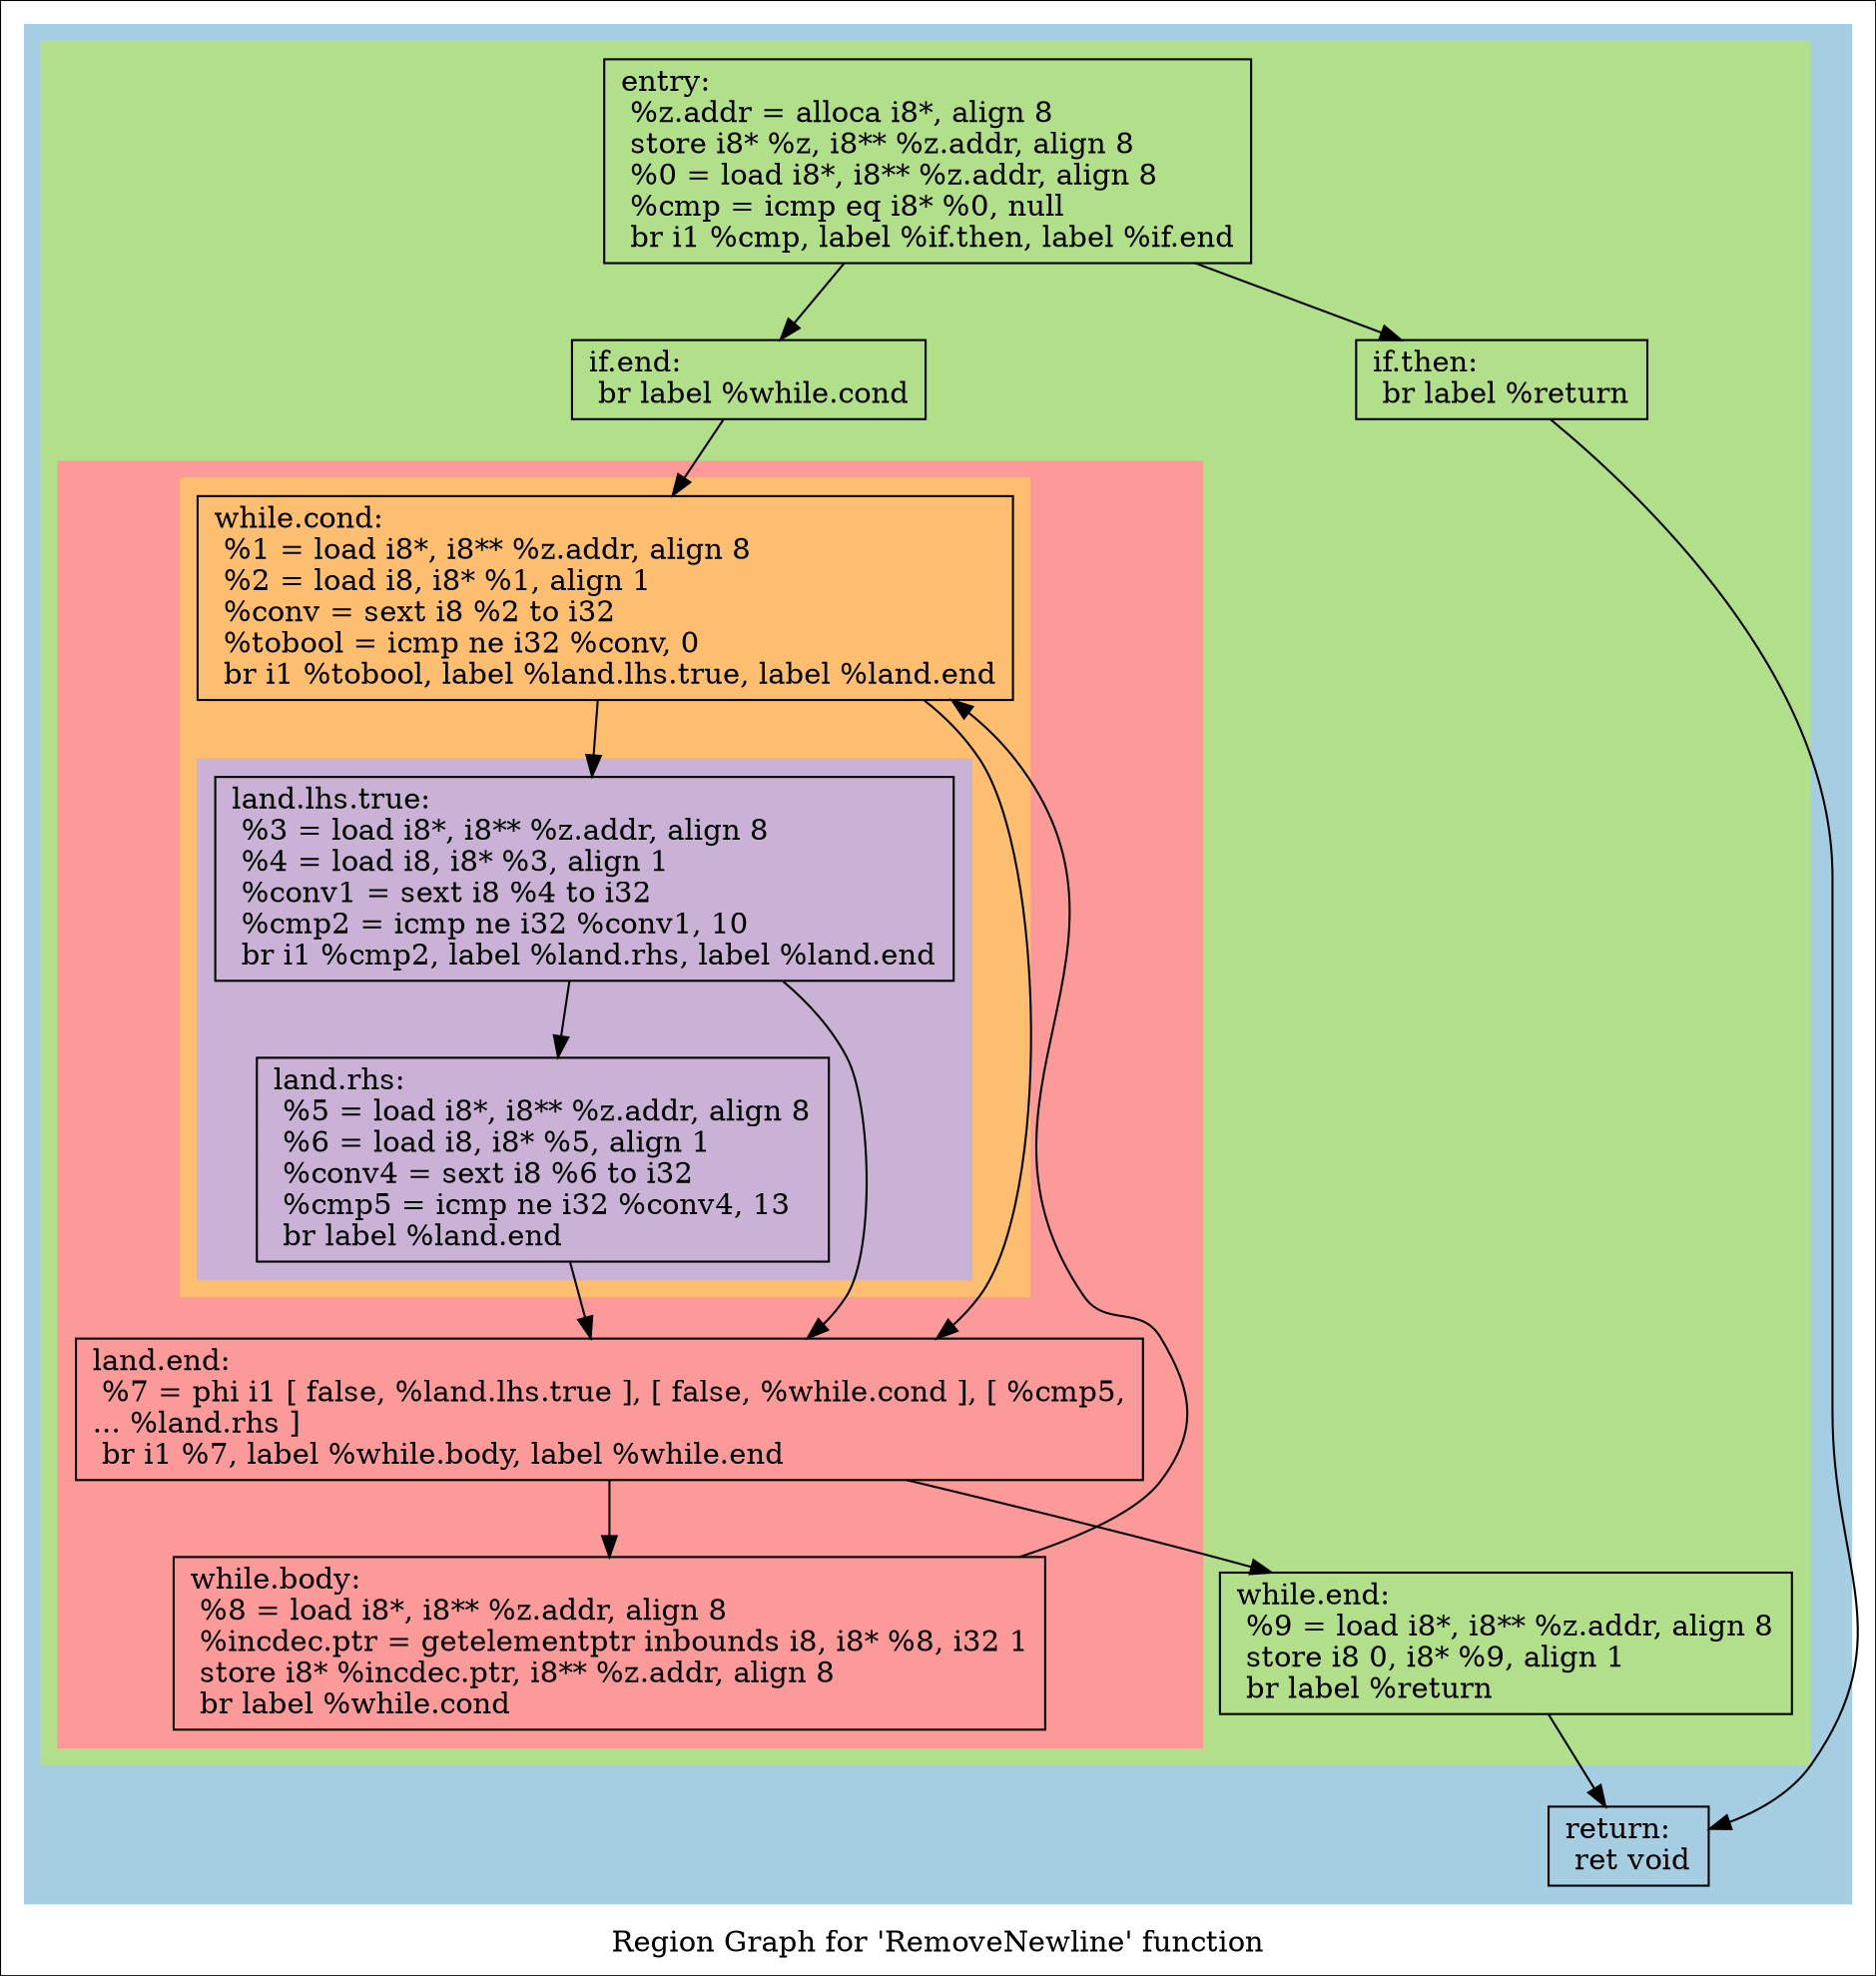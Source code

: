 digraph "Region Graph for 'RemoveNewline' function" {
	label="Region Graph for 'RemoveNewline' function";

	Node0x8f0840 [shape=record,label="{entry:\l  %z.addr = alloca i8*, align 8\l  store i8* %z, i8** %z.addr, align 8\l  %0 = load i8*, i8** %z.addr, align 8\l  %cmp = icmp eq i8* %0, null\l  br i1 %cmp, label %if.then, label %if.end\l}"];
	Node0x8f0840 -> Node0x901520;
	Node0x8f0840 -> Node0x8ef250;
	Node0x901520 [shape=record,label="{if.then:                                          \l  br label %return\l}"];
	Node0x901520 -> Node0x95c790;
	Node0x95c790 [shape=record,label="{return:                                           \l  ret void\l}"];
	Node0x8ef250 [shape=record,label="{if.end:                                           \l  br label %while.cond\l}"];
	Node0x8ef250 -> Node0x962a60;
	Node0x962a60 [shape=record,label="{while.cond:                                       \l  %1 = load i8*, i8** %z.addr, align 8\l  %2 = load i8, i8* %1, align 1\l  %conv = sext i8 %2 to i32\l  %tobool = icmp ne i32 %conv, 0\l  br i1 %tobool, label %land.lhs.true, label %land.end\l}"];
	Node0x962a60 -> Node0x943350;
	Node0x962a60 -> Node0x957a20;
	Node0x943350 [shape=record,label="{land.lhs.true:                                    \l  %3 = load i8*, i8** %z.addr, align 8\l  %4 = load i8, i8* %3, align 1\l  %conv1 = sext i8 %4 to i32\l  %cmp2 = icmp ne i32 %conv1, 10\l  br i1 %cmp2, label %land.rhs, label %land.end\l}"];
	Node0x943350 -> Node0x93c360;
	Node0x943350 -> Node0x957a20;
	Node0x93c360 [shape=record,label="{land.rhs:                                         \l  %5 = load i8*, i8** %z.addr, align 8\l  %6 = load i8, i8* %5, align 1\l  %conv4 = sext i8 %6 to i32\l  %cmp5 = icmp ne i32 %conv4, 13\l  br label %land.end\l}"];
	Node0x93c360 -> Node0x957a20;
	Node0x957a20 [shape=record,label="{land.end:                                         \l  %7 = phi i1 [ false, %land.lhs.true ], [ false, %while.cond ], [ %cmp5,\l... %land.rhs ]\l  br i1 %7, label %while.body, label %while.end\l}"];
	Node0x957a20 -> Node0x943fa0;
	Node0x957a20 -> Node0x978c20;
	Node0x943fa0 [shape=record,label="{while.body:                                       \l  %8 = load i8*, i8** %z.addr, align 8\l  %incdec.ptr = getelementptr inbounds i8, i8* %8, i32 1\l  store i8* %incdec.ptr, i8** %z.addr, align 8\l  br label %while.cond\l}"];
	Node0x943fa0 -> Node0x962a60[constraint=false];
	Node0x978c20 [shape=record,label="{while.end:                                        \l  %9 = load i8*, i8** %z.addr, align 8\l  store i8 0, i8* %9, align 1\l  br label %return\l}"];
	Node0x978c20 -> Node0x95c790;
	colorscheme = "paired12"
        subgraph cluster_0x959090 {
          label = "";
          style = filled;
          color = 1
          subgraph cluster_0x97d050 {
            label = "";
            style = filled;
            color = 3
            subgraph cluster_0x97ec00 {
              label = "";
              style = filled;
              color = 5
              subgraph cluster_0x9b8ba0 {
                label = "";
                style = filled;
                color = 7
                subgraph cluster_0x9b8b20 {
                  label = "";
                  style = filled;
                  color = 9
                  Node0x943350;
                  Node0x93c360;
                }
                Node0x962a60;
              }
              Node0x957a20;
              Node0x943fa0;
            }
            Node0x8f0840;
            Node0x901520;
            Node0x8ef250;
            Node0x978c20;
          }
          Node0x95c790;
        }
}
